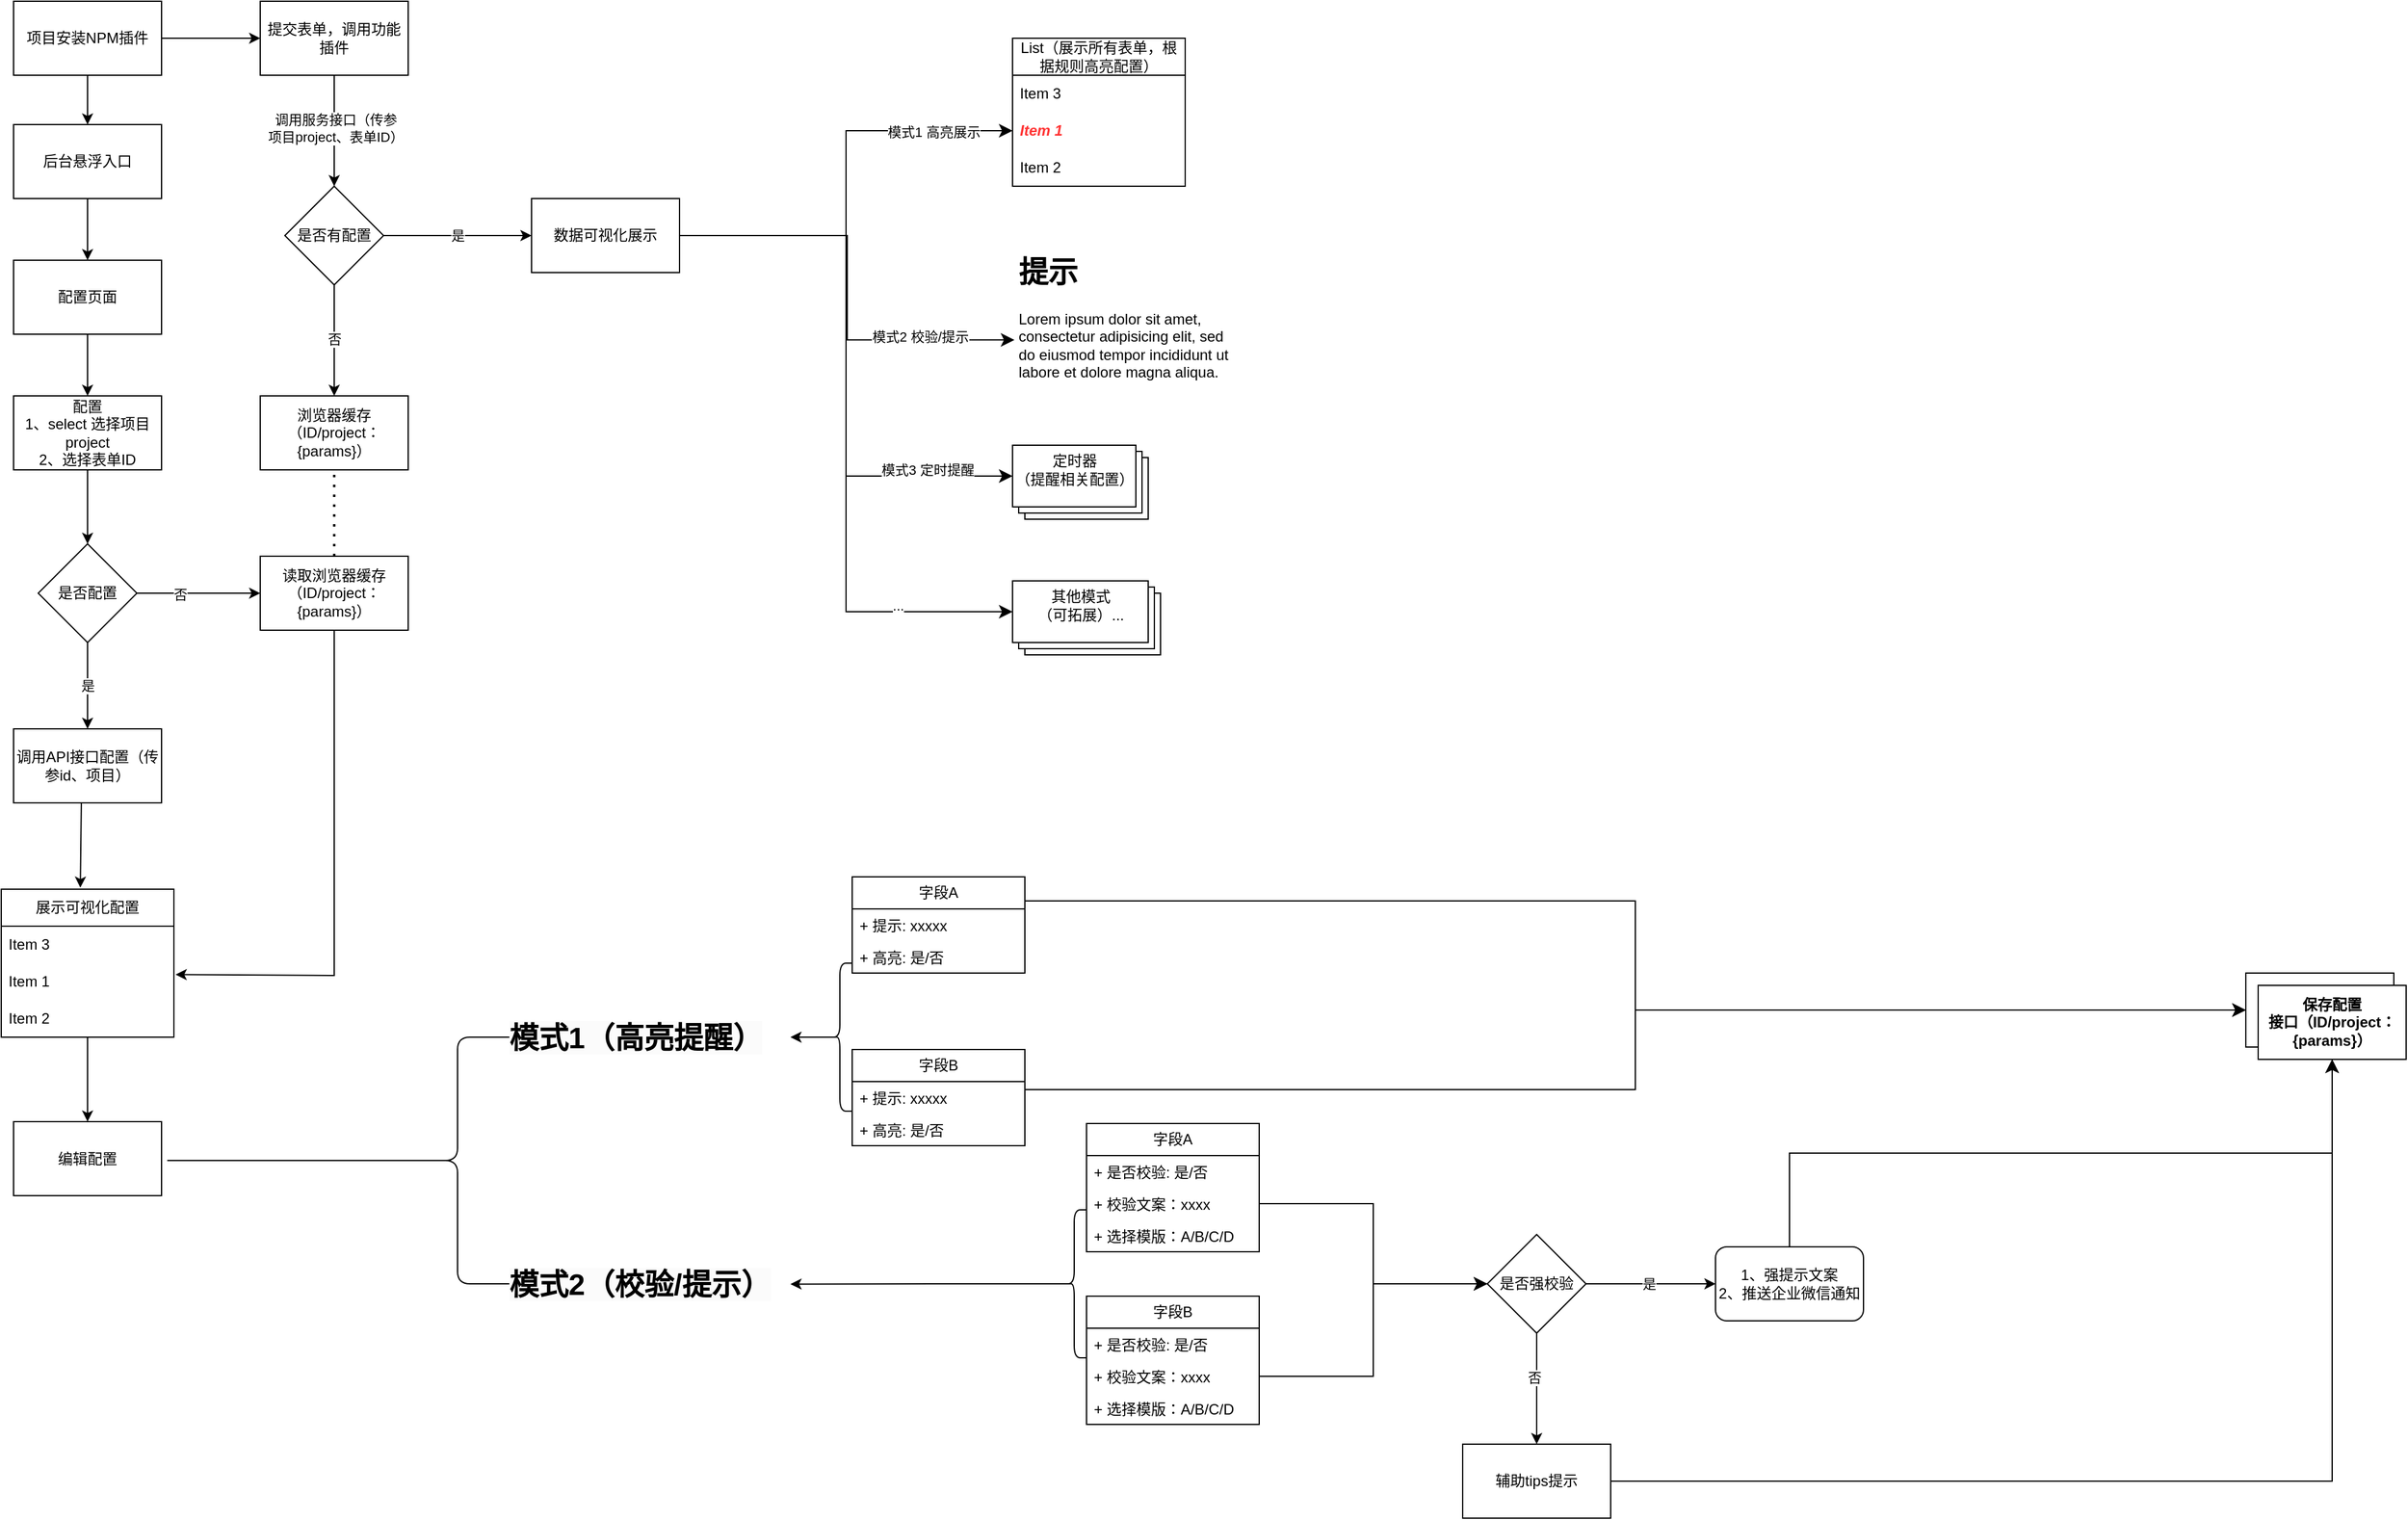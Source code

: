 <mxfile version="22.1.11" type="github">
  <diagram id="ozLqQikIr1xPODg6SU1Z" name="Page-1">
    <mxGraphModel dx="1886" dy="792" grid="1" gridSize="10" guides="1" tooltips="1" connect="1" arrows="1" fold="1" page="1" pageScale="1" pageWidth="850" pageHeight="1100" math="0" shadow="0">
      <root>
        <mxCell id="0" />
        <mxCell id="1" parent="0" />
        <mxCell id="3dB66GsX0v46Dn2yX4f1-1" value="提交表单，调用功能插件" style="rounded=0;whiteSpace=wrap;html=1;" vertex="1" parent="1">
          <mxGeometry x="280" y="40" width="120" height="60" as="geometry" />
        </mxCell>
        <mxCell id="3dB66GsX0v46Dn2yX4f1-4" value="项目安装NPM插件" style="rounded=0;whiteSpace=wrap;html=1;" vertex="1" parent="1">
          <mxGeometry x="80" y="40" width="120" height="60" as="geometry" />
        </mxCell>
        <mxCell id="3dB66GsX0v46Dn2yX4f1-7" value="数据可视化展示" style="rounded=0;whiteSpace=wrap;html=1;" vertex="1" parent="1">
          <mxGeometry x="500" y="200" width="120" height="60" as="geometry" />
        </mxCell>
        <mxCell id="3dB66GsX0v46Dn2yX4f1-15" value="List（展示所有表单，根据规则高亮配置）" style="swimlane;fontStyle=0;childLayout=stackLayout;horizontal=1;startSize=30;horizontalStack=0;resizeParent=1;resizeParentMax=0;resizeLast=0;collapsible=1;marginBottom=0;whiteSpace=wrap;html=1;" vertex="1" parent="1">
          <mxGeometry x="890" y="70" width="140" height="120" as="geometry" />
        </mxCell>
        <mxCell id="3dB66GsX0v46Dn2yX4f1-18" value="Item 3" style="text;strokeColor=none;fillColor=none;align=left;verticalAlign=middle;spacingLeft=4;spacingRight=4;overflow=hidden;points=[[0,0.5],[1,0.5]];portConstraint=eastwest;rotatable=0;whiteSpace=wrap;html=1;" vertex="1" parent="3dB66GsX0v46Dn2yX4f1-15">
          <mxGeometry y="30" width="140" height="30" as="geometry" />
        </mxCell>
        <mxCell id="3dB66GsX0v46Dn2yX4f1-16" value="&lt;b&gt;&lt;i&gt;&lt;font color=&quot;#ff3333&quot;&gt;Item 1&lt;/font&gt;&lt;/i&gt;&lt;/b&gt;" style="text;strokeColor=none;fillColor=none;align=left;verticalAlign=middle;spacingLeft=4;spacingRight=4;overflow=hidden;points=[[0,0.5],[1,0.5]];portConstraint=eastwest;rotatable=0;whiteSpace=wrap;html=1;" vertex="1" parent="3dB66GsX0v46Dn2yX4f1-15">
          <mxGeometry y="60" width="140" height="30" as="geometry" />
        </mxCell>
        <mxCell id="3dB66GsX0v46Dn2yX4f1-17" value="Item 2" style="text;strokeColor=none;fillColor=none;align=left;verticalAlign=middle;spacingLeft=4;spacingRight=4;overflow=hidden;points=[[0,0.5],[1,0.5]];portConstraint=eastwest;rotatable=0;whiteSpace=wrap;html=1;" vertex="1" parent="3dB66GsX0v46Dn2yX4f1-15">
          <mxGeometry y="90" width="140" height="30" as="geometry" />
        </mxCell>
        <mxCell id="3dB66GsX0v46Dn2yX4f1-21" value="是否配置" style="rhombus;whiteSpace=wrap;html=1;" vertex="1" parent="1">
          <mxGeometry x="100" y="480" width="80" height="80" as="geometry" />
        </mxCell>
        <mxCell id="3dB66GsX0v46Dn2yX4f1-22" value="后台悬浮入口" style="rounded=0;whiteSpace=wrap;html=1;" vertex="1" parent="1">
          <mxGeometry x="80" y="140" width="120" height="60" as="geometry" />
        </mxCell>
        <mxCell id="3dB66GsX0v46Dn2yX4f1-26" value="" style="endArrow=classic;html=1;rounded=0;exitX=0.5;exitY=1;exitDx=0;exitDy=0;entryX=0.5;entryY=0;entryDx=0;entryDy=0;" edge="1" parent="1" source="3dB66GsX0v46Dn2yX4f1-4" target="3dB66GsX0v46Dn2yX4f1-22">
          <mxGeometry width="50" height="50" relative="1" as="geometry">
            <mxPoint x="400" y="320" as="sourcePoint" />
            <mxPoint x="450" y="270" as="targetPoint" />
          </mxGeometry>
        </mxCell>
        <mxCell id="3dB66GsX0v46Dn2yX4f1-28" value="配置页面" style="rounded=0;whiteSpace=wrap;html=1;" vertex="1" parent="1">
          <mxGeometry x="80" y="250" width="120" height="60" as="geometry" />
        </mxCell>
        <mxCell id="3dB66GsX0v46Dn2yX4f1-29" value="" style="endArrow=classic;html=1;rounded=0;exitX=0.5;exitY=1;exitDx=0;exitDy=0;entryX=0.5;entryY=0;entryDx=0;entryDy=0;" edge="1" parent="1" source="3dB66GsX0v46Dn2yX4f1-22" target="3dB66GsX0v46Dn2yX4f1-28">
          <mxGeometry width="50" height="50" relative="1" as="geometry">
            <mxPoint x="400" y="320" as="sourcePoint" />
            <mxPoint x="450" y="270" as="targetPoint" />
          </mxGeometry>
        </mxCell>
        <mxCell id="3dB66GsX0v46Dn2yX4f1-30" value="配置&lt;br&gt;1、select 选择项目project&lt;br&gt;2、选择表单ID" style="rounded=0;whiteSpace=wrap;html=1;" vertex="1" parent="1">
          <mxGeometry x="80" y="360" width="120" height="60" as="geometry" />
        </mxCell>
        <mxCell id="3dB66GsX0v46Dn2yX4f1-31" value="" style="endArrow=classic;html=1;rounded=0;exitX=0.5;exitY=1;exitDx=0;exitDy=0;entryX=0.5;entryY=0;entryDx=0;entryDy=0;" edge="1" parent="1" source="3dB66GsX0v46Dn2yX4f1-28" target="3dB66GsX0v46Dn2yX4f1-30">
          <mxGeometry width="50" height="50" relative="1" as="geometry">
            <mxPoint x="400" y="320" as="sourcePoint" />
            <mxPoint x="450" y="270" as="targetPoint" />
          </mxGeometry>
        </mxCell>
        <mxCell id="3dB66GsX0v46Dn2yX4f1-32" value="" style="endArrow=classic;html=1;rounded=0;exitX=0.5;exitY=1;exitDx=0;exitDy=0;" edge="1" parent="1" source="3dB66GsX0v46Dn2yX4f1-30" target="3dB66GsX0v46Dn2yX4f1-21">
          <mxGeometry width="50" height="50" relative="1" as="geometry">
            <mxPoint x="400" y="320" as="sourcePoint" />
            <mxPoint x="450" y="270" as="targetPoint" />
          </mxGeometry>
        </mxCell>
        <mxCell id="3dB66GsX0v46Dn2yX4f1-34" value="展示可视化配置" style="swimlane;fontStyle=0;childLayout=stackLayout;horizontal=1;startSize=30;horizontalStack=0;resizeParent=1;resizeParentMax=0;resizeLast=0;collapsible=1;marginBottom=0;whiteSpace=wrap;html=1;" vertex="1" parent="1">
          <mxGeometry x="70" y="760" width="140" height="120" as="geometry" />
        </mxCell>
        <mxCell id="3dB66GsX0v46Dn2yX4f1-35" value="Item 3" style="text;strokeColor=none;fillColor=none;align=left;verticalAlign=middle;spacingLeft=4;spacingRight=4;overflow=hidden;points=[[0,0.5],[1,0.5]];portConstraint=eastwest;rotatable=0;whiteSpace=wrap;html=1;" vertex="1" parent="3dB66GsX0v46Dn2yX4f1-34">
          <mxGeometry y="30" width="140" height="30" as="geometry" />
        </mxCell>
        <mxCell id="3dB66GsX0v46Dn2yX4f1-36" value="Item 1" style="text;strokeColor=none;fillColor=none;align=left;verticalAlign=middle;spacingLeft=4;spacingRight=4;overflow=hidden;points=[[0,0.5],[1,0.5]];portConstraint=eastwest;rotatable=0;whiteSpace=wrap;html=1;" vertex="1" parent="3dB66GsX0v46Dn2yX4f1-34">
          <mxGeometry y="60" width="140" height="30" as="geometry" />
        </mxCell>
        <mxCell id="3dB66GsX0v46Dn2yX4f1-37" value="Item 2" style="text;strokeColor=none;fillColor=none;align=left;verticalAlign=middle;spacingLeft=4;spacingRight=4;overflow=hidden;points=[[0,0.5],[1,0.5]];portConstraint=eastwest;rotatable=0;whiteSpace=wrap;html=1;" vertex="1" parent="3dB66GsX0v46Dn2yX4f1-34">
          <mxGeometry y="90" width="140" height="30" as="geometry" />
        </mxCell>
        <mxCell id="3dB66GsX0v46Dn2yX4f1-43" value="" style="endArrow=classic;html=1;rounded=0;exitX=0.5;exitY=1;exitDx=0;exitDy=0;entryX=0.5;entryY=0;entryDx=0;entryDy=0;" edge="1" parent="1" source="3dB66GsX0v46Dn2yX4f1-21" target="3dB66GsX0v46Dn2yX4f1-48">
          <mxGeometry relative="1" as="geometry">
            <mxPoint x="370" y="490" as="sourcePoint" />
            <mxPoint x="470" y="490" as="targetPoint" />
          </mxGeometry>
        </mxCell>
        <mxCell id="3dB66GsX0v46Dn2yX4f1-44" value="是" style="edgeLabel;resizable=0;html=1;align=center;verticalAlign=middle;" connectable="0" vertex="1" parent="3dB66GsX0v46Dn2yX4f1-43">
          <mxGeometry relative="1" as="geometry" />
        </mxCell>
        <mxCell id="3dB66GsX0v46Dn2yX4f1-45" value="" style="endArrow=classic;html=1;rounded=0;exitX=1;exitY=0.5;exitDx=0;exitDy=0;entryX=0;entryY=0.5;entryDx=0;entryDy=0;" edge="1" parent="1" source="3dB66GsX0v46Dn2yX4f1-21" target="3dB66GsX0v46Dn2yX4f1-63">
          <mxGeometry relative="1" as="geometry">
            <mxPoint x="370" y="490" as="sourcePoint" />
            <mxPoint x="280" y="520" as="targetPoint" />
          </mxGeometry>
        </mxCell>
        <mxCell id="3dB66GsX0v46Dn2yX4f1-47" value="否" style="edgeLabel;html=1;align=center;verticalAlign=middle;resizable=0;points=[];" vertex="1" connectable="0" parent="3dB66GsX0v46Dn2yX4f1-45">
          <mxGeometry x="0.034" y="-1" relative="1" as="geometry">
            <mxPoint x="-17" as="offset" />
          </mxGeometry>
        </mxCell>
        <mxCell id="3dB66GsX0v46Dn2yX4f1-48" value="调用API接口配置（传参id、项目）" style="rounded=0;whiteSpace=wrap;html=1;" vertex="1" parent="1">
          <mxGeometry x="80" y="630" width="120" height="60" as="geometry" />
        </mxCell>
        <mxCell id="3dB66GsX0v46Dn2yX4f1-49" value="" style="endArrow=classic;html=1;rounded=0;exitX=0.458;exitY=0.994;exitDx=0;exitDy=0;exitPerimeter=0;entryX=0.458;entryY=-0.01;entryDx=0;entryDy=0;entryPerimeter=0;" edge="1" parent="1" source="3dB66GsX0v46Dn2yX4f1-48" target="3dB66GsX0v46Dn2yX4f1-34">
          <mxGeometry width="50" height="50" relative="1" as="geometry">
            <mxPoint x="340" y="820" as="sourcePoint" />
            <mxPoint x="390" y="770" as="targetPoint" />
          </mxGeometry>
        </mxCell>
        <mxCell id="3dB66GsX0v46Dn2yX4f1-50" value="" style="endArrow=classic;html=1;rounded=0;exitX=1;exitY=0.5;exitDx=0;exitDy=0;entryX=0;entryY=0.5;entryDx=0;entryDy=0;" edge="1" parent="1" source="3dB66GsX0v46Dn2yX4f1-4" target="3dB66GsX0v46Dn2yX4f1-1">
          <mxGeometry width="50" height="50" relative="1" as="geometry">
            <mxPoint x="210" y="80" as="sourcePoint" />
            <mxPoint x="260" y="30" as="targetPoint" />
          </mxGeometry>
        </mxCell>
        <mxCell id="3dB66GsX0v46Dn2yX4f1-51" value="是否有配置" style="rhombus;whiteSpace=wrap;html=1;" vertex="1" parent="1">
          <mxGeometry x="300" y="190" width="80" height="80" as="geometry" />
        </mxCell>
        <mxCell id="3dB66GsX0v46Dn2yX4f1-52" value="" style="endArrow=classic;html=1;rounded=0;exitX=0.5;exitY=1;exitDx=0;exitDy=0;entryX=0.5;entryY=0;entryDx=0;entryDy=0;" edge="1" parent="1" source="3dB66GsX0v46Dn2yX4f1-1" target="3dB66GsX0v46Dn2yX4f1-51">
          <mxGeometry relative="1" as="geometry">
            <mxPoint x="520" y="80" as="sourcePoint" />
            <mxPoint x="680" y="80" as="targetPoint" />
          </mxGeometry>
        </mxCell>
        <mxCell id="3dB66GsX0v46Dn2yX4f1-55" value="调用服务接口（传参&lt;br&gt;项目project、表单ID）" style="edgeLabel;html=1;align=center;verticalAlign=middle;resizable=0;points=[];" vertex="1" connectable="0" parent="3dB66GsX0v46Dn2yX4f1-52">
          <mxGeometry x="-0.056" y="1" relative="1" as="geometry">
            <mxPoint as="offset" />
          </mxGeometry>
        </mxCell>
        <mxCell id="3dB66GsX0v46Dn2yX4f1-56" value="浏览器缓存（ID/project：{params}）" style="rounded=0;whiteSpace=wrap;html=1;" vertex="1" parent="1">
          <mxGeometry x="280" y="360" width="120" height="60" as="geometry" />
        </mxCell>
        <mxCell id="3dB66GsX0v46Dn2yX4f1-57" value="" style="endArrow=classic;html=1;rounded=0;exitX=1;exitY=0.5;exitDx=0;exitDy=0;entryX=0;entryY=0.5;entryDx=0;entryDy=0;" edge="1" parent="1" source="3dB66GsX0v46Dn2yX4f1-51" target="3dB66GsX0v46Dn2yX4f1-7">
          <mxGeometry relative="1" as="geometry">
            <mxPoint x="550" y="260" as="sourcePoint" />
            <mxPoint x="650" y="260" as="targetPoint" />
          </mxGeometry>
        </mxCell>
        <mxCell id="3dB66GsX0v46Dn2yX4f1-58" value="是" style="edgeLabel;resizable=0;html=1;align=center;verticalAlign=middle;" connectable="0" vertex="1" parent="3dB66GsX0v46Dn2yX4f1-57">
          <mxGeometry relative="1" as="geometry" />
        </mxCell>
        <mxCell id="3dB66GsX0v46Dn2yX4f1-61" value="" style="endArrow=classic;html=1;rounded=0;exitX=0.5;exitY=1;exitDx=0;exitDy=0;entryX=0.5;entryY=0;entryDx=0;entryDy=0;" edge="1" parent="1" source="3dB66GsX0v46Dn2yX4f1-51" target="3dB66GsX0v46Dn2yX4f1-56">
          <mxGeometry width="50" height="50" relative="1" as="geometry">
            <mxPoint x="480" y="220" as="sourcePoint" />
            <mxPoint x="620" y="160" as="targetPoint" />
          </mxGeometry>
        </mxCell>
        <mxCell id="3dB66GsX0v46Dn2yX4f1-168" value="否" style="edgeLabel;html=1;align=center;verticalAlign=middle;resizable=0;points=[];" vertex="1" connectable="0" parent="3dB66GsX0v46Dn2yX4f1-61">
          <mxGeometry x="-0.032" relative="1" as="geometry">
            <mxPoint as="offset" />
          </mxGeometry>
        </mxCell>
        <mxCell id="3dB66GsX0v46Dn2yX4f1-63" value="读取浏览器缓存（ID/project：{params}）" style="rounded=0;whiteSpace=wrap;html=1;" vertex="1" parent="1">
          <mxGeometry x="280" y="490" width="120" height="60" as="geometry" />
        </mxCell>
        <mxCell id="3dB66GsX0v46Dn2yX4f1-64" value="" style="endArrow=none;dashed=1;html=1;dashPattern=1 3;strokeWidth=2;rounded=0;exitX=0.5;exitY=0;exitDx=0;exitDy=0;entryX=0.5;entryY=1;entryDx=0;entryDy=0;" edge="1" parent="1" source="3dB66GsX0v46Dn2yX4f1-63" target="3dB66GsX0v46Dn2yX4f1-56">
          <mxGeometry width="50" height="50" relative="1" as="geometry">
            <mxPoint x="580" y="430" as="sourcePoint" />
            <mxPoint x="630" y="380" as="targetPoint" />
          </mxGeometry>
        </mxCell>
        <mxCell id="3dB66GsX0v46Dn2yX4f1-65" value="" style="endArrow=classic;html=1;rounded=0;exitX=0.5;exitY=1;exitDx=0;exitDy=0;entryX=1.01;entryY=0.307;entryDx=0;entryDy=0;entryPerimeter=0;" edge="1" parent="1" source="3dB66GsX0v46Dn2yX4f1-63" target="3dB66GsX0v46Dn2yX4f1-36">
          <mxGeometry width="50" height="50" relative="1" as="geometry">
            <mxPoint x="580" y="590" as="sourcePoint" />
            <mxPoint x="340" y="810" as="targetPoint" />
            <Array as="points">
              <mxPoint x="340" y="830" />
            </Array>
          </mxGeometry>
        </mxCell>
        <mxCell id="3dB66GsX0v46Dn2yX4f1-66" value="" style="endArrow=classic;html=1;rounded=0;entryX=0.5;entryY=0;entryDx=0;entryDy=0;" edge="1" parent="1" target="3dB66GsX0v46Dn2yX4f1-68">
          <mxGeometry width="50" height="50" relative="1" as="geometry">
            <mxPoint x="140" y="880" as="sourcePoint" />
            <mxPoint x="450" y="850" as="targetPoint" />
          </mxGeometry>
        </mxCell>
        <mxCell id="3dB66GsX0v46Dn2yX4f1-68" value="编辑配置" style="rounded=0;whiteSpace=wrap;html=1;" vertex="1" parent="1">
          <mxGeometry x="80" y="948.5" width="120" height="60" as="geometry" />
        </mxCell>
        <mxCell id="3dB66GsX0v46Dn2yX4f1-71" value="字段A" style="swimlane;fontStyle=0;childLayout=stackLayout;horizontal=1;startSize=26;fillColor=none;horizontalStack=0;resizeParent=1;resizeParentMax=0;resizeLast=0;collapsible=1;marginBottom=0;whiteSpace=wrap;html=1;" vertex="1" parent="1">
          <mxGeometry x="760" y="750" width="140" height="78" as="geometry" />
        </mxCell>
        <mxCell id="3dB66GsX0v46Dn2yX4f1-72" value="+ 提示: xxxxx" style="text;strokeColor=none;fillColor=none;align=left;verticalAlign=top;spacingLeft=4;spacingRight=4;overflow=hidden;rotatable=0;points=[[0,0.5],[1,0.5]];portConstraint=eastwest;whiteSpace=wrap;html=1;" vertex="1" parent="3dB66GsX0v46Dn2yX4f1-71">
          <mxGeometry y="26" width="140" height="26" as="geometry" />
        </mxCell>
        <mxCell id="3dB66GsX0v46Dn2yX4f1-73" value="+ 高亮: 是/否" style="text;strokeColor=none;fillColor=none;align=left;verticalAlign=top;spacingLeft=4;spacingRight=4;overflow=hidden;rotatable=0;points=[[0,0.5],[1,0.5]];portConstraint=eastwest;whiteSpace=wrap;html=1;" vertex="1" parent="3dB66GsX0v46Dn2yX4f1-71">
          <mxGeometry y="52" width="140" height="26" as="geometry" />
        </mxCell>
        <mxCell id="3dB66GsX0v46Dn2yX4f1-89" value="" style="shape=curlyBracket;whiteSpace=wrap;html=1;rounded=1;labelPosition=left;verticalLabelPosition=middle;align=right;verticalAlign=middle;size=0.5;" vertex="1" parent="1">
          <mxGeometry x="200" y="880" width="480" height="200" as="geometry" />
        </mxCell>
        <mxCell id="3dB66GsX0v46Dn2yX4f1-106" value="&lt;span style=&quot;color: rgb(0, 0, 0); font-family: Helvetica; font-size: 24px; font-style: normal; font-variant-ligatures: normal; font-variant-caps: normal; font-weight: 700; letter-spacing: normal; orphans: 2; text-align: center; text-indent: 0px; text-transform: none; widows: 2; word-spacing: 0px; -webkit-text-stroke-width: 0px; background-color: rgb(251, 251, 251); text-decoration-thickness: initial; text-decoration-style: initial; text-decoration-color: initial; float: none; display: inline !important;&quot;&gt;模式1（高亮提醒）&lt;/span&gt;" style="text;whiteSpace=wrap;html=1;" vertex="1" parent="1">
          <mxGeometry x="480" y="860" width="240" height="50" as="geometry" />
        </mxCell>
        <mxCell id="3dB66GsX0v46Dn2yX4f1-107" value="字段B" style="swimlane;fontStyle=0;childLayout=stackLayout;horizontal=1;startSize=26;fillColor=none;horizontalStack=0;resizeParent=1;resizeParentMax=0;resizeLast=0;collapsible=1;marginBottom=0;whiteSpace=wrap;html=1;" vertex="1" parent="1">
          <mxGeometry x="760" y="890" width="140" height="78" as="geometry" />
        </mxCell>
        <mxCell id="3dB66GsX0v46Dn2yX4f1-108" value="+ 提示: xxxxx" style="text;strokeColor=none;fillColor=none;align=left;verticalAlign=top;spacingLeft=4;spacingRight=4;overflow=hidden;rotatable=0;points=[[0,0.5],[1,0.5]];portConstraint=eastwest;whiteSpace=wrap;html=1;" vertex="1" parent="3dB66GsX0v46Dn2yX4f1-107">
          <mxGeometry y="26" width="140" height="26" as="geometry" />
        </mxCell>
        <mxCell id="3dB66GsX0v46Dn2yX4f1-109" value="+ 高亮: 是/否" style="text;strokeColor=none;fillColor=none;align=left;verticalAlign=top;spacingLeft=4;spacingRight=4;overflow=hidden;rotatable=0;points=[[0,0.5],[1,0.5]];portConstraint=eastwest;whiteSpace=wrap;html=1;" vertex="1" parent="3dB66GsX0v46Dn2yX4f1-107">
          <mxGeometry y="52" width="140" height="26" as="geometry" />
        </mxCell>
        <mxCell id="3dB66GsX0v46Dn2yX4f1-116" value="" style="shape=curlyBracket;whiteSpace=wrap;html=1;rounded=1;labelPosition=left;verticalLabelPosition=middle;align=right;verticalAlign=middle;" vertex="1" parent="1">
          <mxGeometry x="740" y="820" width="20" height="120" as="geometry" />
        </mxCell>
        <mxCell id="3dB66GsX0v46Dn2yX4f1-128" style="edgeStyle=orthogonalEdgeStyle;rounded=0;orthogonalLoop=1;jettySize=auto;html=1;exitX=0.1;exitY=0.5;exitDx=0;exitDy=0;exitPerimeter=0;entryX=0.958;entryY=0.404;entryDx=0;entryDy=0;entryPerimeter=0;" edge="1" parent="1" source="3dB66GsX0v46Dn2yX4f1-116" target="3dB66GsX0v46Dn2yX4f1-106">
          <mxGeometry relative="1" as="geometry" />
        </mxCell>
        <mxCell id="3dB66GsX0v46Dn2yX4f1-129" value="字段A" style="swimlane;fontStyle=0;childLayout=stackLayout;horizontal=1;startSize=26;fillColor=none;horizontalStack=0;resizeParent=1;resizeParentMax=0;resizeLast=0;collapsible=1;marginBottom=0;whiteSpace=wrap;html=1;" vertex="1" parent="1">
          <mxGeometry x="950" y="950" width="140" height="104" as="geometry" />
        </mxCell>
        <mxCell id="3dB66GsX0v46Dn2yX4f1-130" value="+ 是否校验: 是/否" style="text;strokeColor=none;fillColor=none;align=left;verticalAlign=top;spacingLeft=4;spacingRight=4;overflow=hidden;rotatable=0;points=[[0,0.5],[1,0.5]];portConstraint=eastwest;whiteSpace=wrap;html=1;" vertex="1" parent="3dB66GsX0v46Dn2yX4f1-129">
          <mxGeometry y="26" width="140" height="26" as="geometry" />
        </mxCell>
        <mxCell id="3dB66GsX0v46Dn2yX4f1-131" value="+ 校验文案：xxxx" style="text;strokeColor=none;fillColor=none;align=left;verticalAlign=top;spacingLeft=4;spacingRight=4;overflow=hidden;rotatable=0;points=[[0,0.5],[1,0.5]];portConstraint=eastwest;whiteSpace=wrap;html=1;" vertex="1" parent="3dB66GsX0v46Dn2yX4f1-129">
          <mxGeometry y="52" width="140" height="26" as="geometry" />
        </mxCell>
        <mxCell id="3dB66GsX0v46Dn2yX4f1-140" value="+ 选择模版：A/B/C/D" style="text;strokeColor=none;fillColor=none;align=left;verticalAlign=top;spacingLeft=4;spacingRight=4;overflow=hidden;rotatable=0;points=[[0,0.5],[1,0.5]];portConstraint=eastwest;whiteSpace=wrap;html=1;" vertex="1" parent="3dB66GsX0v46Dn2yX4f1-129">
          <mxGeometry y="78" width="140" height="26" as="geometry" />
        </mxCell>
        <mxCell id="3dB66GsX0v46Dn2yX4f1-132" value="&lt;span style=&quot;color: rgb(0, 0, 0); font-family: Helvetica; font-size: 24px; font-style: normal; font-variant-ligatures: normal; font-variant-caps: normal; font-weight: 700; letter-spacing: normal; orphans: 2; text-align: center; text-indent: 0px; text-transform: none; widows: 2; word-spacing: 0px; -webkit-text-stroke-width: 0px; background-color: rgb(251, 251, 251); text-decoration-thickness: initial; text-decoration-style: initial; text-decoration-color: initial; float: none; display: inline !important;&quot;&gt;模式2（校验/提示）&lt;/span&gt;" style="text;whiteSpace=wrap;html=1;" vertex="1" parent="1">
          <mxGeometry x="480" y="1060" width="240" height="50" as="geometry" />
        </mxCell>
        <mxCell id="3dB66GsX0v46Dn2yX4f1-136" value="" style="shape=curlyBracket;whiteSpace=wrap;html=1;rounded=1;labelPosition=left;verticalLabelPosition=middle;align=right;verticalAlign=middle;" vertex="1" parent="1">
          <mxGeometry x="930" y="1020" width="20" height="120" as="geometry" />
        </mxCell>
        <mxCell id="3dB66GsX0v46Dn2yX4f1-137" style="edgeStyle=orthogonalEdgeStyle;rounded=0;orthogonalLoop=1;jettySize=auto;html=1;exitX=0.1;exitY=0.5;exitDx=0;exitDy=0;exitPerimeter=0;entryX=0.958;entryY=0.404;entryDx=0;entryDy=0;entryPerimeter=0;" edge="1" parent="1" source="3dB66GsX0v46Dn2yX4f1-136" target="3dB66GsX0v46Dn2yX4f1-132">
          <mxGeometry relative="1" as="geometry" />
        </mxCell>
        <mxCell id="3dB66GsX0v46Dn2yX4f1-142" value="字段B" style="swimlane;fontStyle=0;childLayout=stackLayout;horizontal=1;startSize=26;fillColor=none;horizontalStack=0;resizeParent=1;resizeParentMax=0;resizeLast=0;collapsible=1;marginBottom=0;whiteSpace=wrap;html=1;" vertex="1" parent="1">
          <mxGeometry x="950" y="1090" width="140" height="104" as="geometry" />
        </mxCell>
        <mxCell id="3dB66GsX0v46Dn2yX4f1-143" value="+ 是否校验: 是/否" style="text;strokeColor=none;fillColor=none;align=left;verticalAlign=top;spacingLeft=4;spacingRight=4;overflow=hidden;rotatable=0;points=[[0,0.5],[1,0.5]];portConstraint=eastwest;whiteSpace=wrap;html=1;" vertex="1" parent="3dB66GsX0v46Dn2yX4f1-142">
          <mxGeometry y="26" width="140" height="26" as="geometry" />
        </mxCell>
        <mxCell id="3dB66GsX0v46Dn2yX4f1-144" value="+ 校验文案：xxxx" style="text;strokeColor=none;fillColor=none;align=left;verticalAlign=top;spacingLeft=4;spacingRight=4;overflow=hidden;rotatable=0;points=[[0,0.5],[1,0.5]];portConstraint=eastwest;whiteSpace=wrap;html=1;" vertex="1" parent="3dB66GsX0v46Dn2yX4f1-142">
          <mxGeometry y="52" width="140" height="26" as="geometry" />
        </mxCell>
        <mxCell id="3dB66GsX0v46Dn2yX4f1-145" value="+ 选择模版：A/B/C/D" style="text;strokeColor=none;fillColor=none;align=left;verticalAlign=top;spacingLeft=4;spacingRight=4;overflow=hidden;rotatable=0;points=[[0,0.5],[1,0.5]];portConstraint=eastwest;whiteSpace=wrap;html=1;" vertex="1" parent="3dB66GsX0v46Dn2yX4f1-142">
          <mxGeometry y="78" width="140" height="26" as="geometry" />
        </mxCell>
        <mxCell id="3dB66GsX0v46Dn2yX4f1-146" value="保存配置" style="rounded=0;whiteSpace=wrap;html=1;" vertex="1" parent="1">
          <mxGeometry x="1890" y="828" width="120" height="60" as="geometry" />
        </mxCell>
        <mxCell id="3dB66GsX0v46Dn2yX4f1-147" value="" style="edgeStyle=elbowEdgeStyle;elbow=horizontal;endArrow=classic;html=1;curved=0;rounded=0;endSize=8;startSize=8;exitX=1;exitY=0.25;exitDx=0;exitDy=0;entryX=0;entryY=0.5;entryDx=0;entryDy=0;" edge="1" parent="1" source="3dB66GsX0v46Dn2yX4f1-71" target="3dB66GsX0v46Dn2yX4f1-146">
          <mxGeometry width="50" height="50" relative="1" as="geometry">
            <mxPoint x="850" y="920" as="sourcePoint" />
            <mxPoint x="900" y="870" as="targetPoint" />
          </mxGeometry>
        </mxCell>
        <mxCell id="3dB66GsX0v46Dn2yX4f1-148" value="" style="edgeStyle=elbowEdgeStyle;elbow=horizontal;endArrow=classic;html=1;curved=0;rounded=0;endSize=8;startSize=8;exitX=1.002;exitY=0.248;exitDx=0;exitDy=0;exitPerimeter=0;entryX=0;entryY=0.5;entryDx=0;entryDy=0;" edge="1" parent="1" source="3dB66GsX0v46Dn2yX4f1-108" target="3dB66GsX0v46Dn2yX4f1-146">
          <mxGeometry width="50" height="50" relative="1" as="geometry">
            <mxPoint x="910" y="779" as="sourcePoint" />
            <mxPoint x="1450" y="900" as="targetPoint" />
          </mxGeometry>
        </mxCell>
        <mxCell id="3dB66GsX0v46Dn2yX4f1-161" value="" style="edgeStyle=orthogonalEdgeStyle;rounded=0;orthogonalLoop=1;jettySize=auto;html=1;" edge="1" parent="1" source="3dB66GsX0v46Dn2yX4f1-152" target="3dB66GsX0v46Dn2yX4f1-160">
          <mxGeometry relative="1" as="geometry" />
        </mxCell>
        <mxCell id="3dB66GsX0v46Dn2yX4f1-162" value="是" style="edgeLabel;html=1;align=center;verticalAlign=middle;resizable=0;points=[];" vertex="1" connectable="0" parent="3dB66GsX0v46Dn2yX4f1-161">
          <mxGeometry x="-0.031" relative="1" as="geometry">
            <mxPoint as="offset" />
          </mxGeometry>
        </mxCell>
        <mxCell id="3dB66GsX0v46Dn2yX4f1-164" value="" style="edgeStyle=orthogonalEdgeStyle;rounded=0;orthogonalLoop=1;jettySize=auto;html=1;" edge="1" parent="1" source="3dB66GsX0v46Dn2yX4f1-152" target="3dB66GsX0v46Dn2yX4f1-163">
          <mxGeometry relative="1" as="geometry" />
        </mxCell>
        <mxCell id="3dB66GsX0v46Dn2yX4f1-165" value="否" style="edgeLabel;html=1;align=center;verticalAlign=middle;resizable=0;points=[];" vertex="1" connectable="0" parent="3dB66GsX0v46Dn2yX4f1-164">
          <mxGeometry x="-0.205" y="-2" relative="1" as="geometry">
            <mxPoint as="offset" />
          </mxGeometry>
        </mxCell>
        <mxCell id="3dB66GsX0v46Dn2yX4f1-152" value="是否强校验" style="rhombus;whiteSpace=wrap;html=1;" vertex="1" parent="1">
          <mxGeometry x="1275" y="1040" width="80" height="80" as="geometry" />
        </mxCell>
        <mxCell id="3dB66GsX0v46Dn2yX4f1-153" value="" style="edgeStyle=elbowEdgeStyle;elbow=horizontal;endArrow=classic;html=1;curved=0;rounded=0;endSize=8;startSize=8;exitX=1;exitY=0.5;exitDx=0;exitDy=0;entryX=0;entryY=0.5;entryDx=0;entryDy=0;" edge="1" parent="1" source="3dB66GsX0v46Dn2yX4f1-131" target="3dB66GsX0v46Dn2yX4f1-152">
          <mxGeometry width="50" height="50" relative="1" as="geometry">
            <mxPoint x="850" y="1030" as="sourcePoint" />
            <mxPoint x="1210" y="1080" as="targetPoint" />
          </mxGeometry>
        </mxCell>
        <mxCell id="3dB66GsX0v46Dn2yX4f1-154" value="保存配置&lt;br&gt;接口（ID/project：{params}）" style="rounded=0;whiteSpace=wrap;html=1;fontStyle=1" vertex="1" parent="1">
          <mxGeometry x="1900" y="838" width="120" height="60" as="geometry" />
        </mxCell>
        <mxCell id="3dB66GsX0v46Dn2yX4f1-156" value="" style="edgeStyle=elbowEdgeStyle;elbow=horizontal;endArrow=classic;html=1;curved=0;rounded=0;endSize=8;startSize=8;exitX=1;exitY=0.5;exitDx=0;exitDy=0;entryX=0;entryY=0.5;entryDx=0;entryDy=0;" edge="1" parent="1" source="3dB66GsX0v46Dn2yX4f1-144" target="3dB66GsX0v46Dn2yX4f1-152">
          <mxGeometry width="50" height="50" relative="1" as="geometry">
            <mxPoint x="1120" y="1160" as="sourcePoint" />
            <mxPoint x="1250" y="1225" as="targetPoint" />
          </mxGeometry>
        </mxCell>
        <mxCell id="3dB66GsX0v46Dn2yX4f1-160" value="1、强提示文案&lt;br&gt;2、推送企业微信通知" style="rounded=1;whiteSpace=wrap;html=1;" vertex="1" parent="1">
          <mxGeometry x="1460" y="1050" width="120" height="60" as="geometry" />
        </mxCell>
        <mxCell id="3dB66GsX0v46Dn2yX4f1-163" value="辅助tips提示" style="whiteSpace=wrap;html=1;" vertex="1" parent="1">
          <mxGeometry x="1255" y="1210" width="120" height="60" as="geometry" />
        </mxCell>
        <mxCell id="3dB66GsX0v46Dn2yX4f1-166" value="" style="edgeStyle=elbowEdgeStyle;elbow=vertical;endArrow=classic;html=1;curved=0;rounded=0;endSize=8;startSize=8;exitX=0.5;exitY=0;exitDx=0;exitDy=0;entryX=0.5;entryY=1;entryDx=0;entryDy=0;" edge="1" parent="1" source="3dB66GsX0v46Dn2yX4f1-160" target="3dB66GsX0v46Dn2yX4f1-154">
          <mxGeometry width="50" height="50" relative="1" as="geometry">
            <mxPoint x="1300" y="1030" as="sourcePoint" />
            <mxPoint x="1350" y="980" as="targetPoint" />
          </mxGeometry>
        </mxCell>
        <mxCell id="3dB66GsX0v46Dn2yX4f1-167" value="" style="edgeStyle=elbowEdgeStyle;elbow=vertical;endArrow=classic;html=1;curved=0;rounded=0;endSize=8;startSize=8;exitX=1;exitY=0.5;exitDx=0;exitDy=0;entryX=0.5;entryY=1;entryDx=0;entryDy=0;" edge="1" parent="1" source="3dB66GsX0v46Dn2yX4f1-163" target="3dB66GsX0v46Dn2yX4f1-154">
          <mxGeometry width="50" height="50" relative="1" as="geometry">
            <mxPoint x="1430" y="1310" as="sourcePoint" />
            <mxPoint x="1480" y="1260" as="targetPoint" />
            <Array as="points">
              <mxPoint x="1970" y="1240" />
            </Array>
          </mxGeometry>
        </mxCell>
        <mxCell id="3dB66GsX0v46Dn2yX4f1-169" value="" style="edgeStyle=elbowEdgeStyle;elbow=horizontal;endArrow=classic;html=1;curved=0;rounded=0;endSize=8;startSize=8;entryX=0;entryY=0.5;entryDx=0;entryDy=0;" edge="1" parent="1" source="3dB66GsX0v46Dn2yX4f1-7" target="3dB66GsX0v46Dn2yX4f1-16">
          <mxGeometry width="50" height="50" relative="1" as="geometry">
            <mxPoint x="840" y="330" as="sourcePoint" />
            <mxPoint x="890" y="280" as="targetPoint" />
          </mxGeometry>
        </mxCell>
        <mxCell id="3dB66GsX0v46Dn2yX4f1-172" value="模式1 高亮展示&lt;br&gt;" style="edgeLabel;html=1;align=center;verticalAlign=middle;resizable=0;points=[];" vertex="1" connectable="0" parent="3dB66GsX0v46Dn2yX4f1-169">
          <mxGeometry x="0.637" y="-1" relative="1" as="geometry">
            <mxPoint as="offset" />
          </mxGeometry>
        </mxCell>
        <mxCell id="3dB66GsX0v46Dn2yX4f1-170" value="" style="edgeStyle=elbowEdgeStyle;elbow=horizontal;endArrow=classic;html=1;curved=0;rounded=0;endSize=8;startSize=8;exitX=1;exitY=0.5;exitDx=0;exitDy=0;entryX=0.008;entryY=0.622;entryDx=0;entryDy=0;entryPerimeter=0;" edge="1" parent="1" source="3dB66GsX0v46Dn2yX4f1-7" target="3dB66GsX0v46Dn2yX4f1-179">
          <mxGeometry width="50" height="50" relative="1" as="geometry">
            <mxPoint x="690" y="415" as="sourcePoint" />
            <mxPoint x="890" y="315" as="targetPoint" />
          </mxGeometry>
        </mxCell>
        <mxCell id="3dB66GsX0v46Dn2yX4f1-173" value="模式2 校验/提示" style="edgeLabel;html=1;align=center;verticalAlign=middle;resizable=0;points=[];" vertex="1" connectable="0" parent="3dB66GsX0v46Dn2yX4f1-170">
          <mxGeometry x="0.567" y="3" relative="1" as="geometry">
            <mxPoint as="offset" />
          </mxGeometry>
        </mxCell>
        <mxCell id="3dB66GsX0v46Dn2yX4f1-179" value="&lt;h1&gt;提示&lt;/h1&gt;&lt;p&gt;Lorem ipsum dolor sit amet, consectetur adipisicing elit, sed do eiusmod tempor incididunt ut labore et dolore magna aliqua.&lt;/p&gt;" style="text;html=1;strokeColor=none;fillColor=none;spacing=5;spacingTop=-20;whiteSpace=wrap;overflow=hidden;rounded=0;" vertex="1" parent="1">
          <mxGeometry x="890" y="240" width="190" height="120" as="geometry" />
        </mxCell>
        <mxCell id="3dB66GsX0v46Dn2yX4f1-181" value="" style="edgeStyle=elbowEdgeStyle;elbow=horizontal;endArrow=classic;html=1;curved=0;rounded=0;endSize=8;startSize=8;exitX=1;exitY=0.5;exitDx=0;exitDy=0;entryX=0;entryY=0;entryDx=0;entryDy=25.0;entryPerimeter=0;" edge="1" parent="1" source="3dB66GsX0v46Dn2yX4f1-7" target="3dB66GsX0v46Dn2yX4f1-184">
          <mxGeometry width="50" height="50" relative="1" as="geometry">
            <mxPoint x="630" y="240" as="sourcePoint" />
            <mxPoint x="870" y="430" as="targetPoint" />
          </mxGeometry>
        </mxCell>
        <mxCell id="3dB66GsX0v46Dn2yX4f1-182" value="模式3 定时提醒" style="edgeLabel;html=1;align=center;verticalAlign=middle;resizable=0;points=[];" vertex="1" connectable="0" parent="3dB66GsX0v46Dn2yX4f1-181">
          <mxGeometry x="0.567" y="3" relative="1" as="geometry">
            <mxPoint x="31" y="-2" as="offset" />
          </mxGeometry>
        </mxCell>
        <mxCell id="3dB66GsX0v46Dn2yX4f1-184" value="" style="verticalLabelPosition=bottom;verticalAlign=top;html=1;shape=mxgraph.basic.layered_rect;dx=10;outlineConnect=0;whiteSpace=wrap;" vertex="1" parent="1">
          <mxGeometry x="890" y="400" width="110" height="60" as="geometry" />
        </mxCell>
        <mxCell id="3dB66GsX0v46Dn2yX4f1-185" value="定时器&lt;br&gt;（提醒相关配置）" style="text;html=1;align=center;verticalAlign=middle;resizable=0;points=[];autosize=1;strokeColor=none;fillColor=none;" vertex="1" parent="1">
          <mxGeometry x="880" y="400" width="120" height="40" as="geometry" />
        </mxCell>
        <mxCell id="3dB66GsX0v46Dn2yX4f1-187" value="" style="edgeStyle=elbowEdgeStyle;elbow=horizontal;endArrow=classic;html=1;curved=0;rounded=0;endSize=8;startSize=8;exitX=1;exitY=0.5;exitDx=0;exitDy=0;entryX=0;entryY=0;entryDx=0;entryDy=25.0;entryPerimeter=0;" edge="1" parent="1" source="3dB66GsX0v46Dn2yX4f1-7" target="3dB66GsX0v46Dn2yX4f1-189">
          <mxGeometry width="50" height="50" relative="1" as="geometry">
            <mxPoint x="630" y="240" as="sourcePoint" />
            <mxPoint x="890" y="540" as="targetPoint" />
          </mxGeometry>
        </mxCell>
        <mxCell id="3dB66GsX0v46Dn2yX4f1-188" value="..." style="edgeLabel;html=1;align=center;verticalAlign=middle;resizable=0;points=[];" vertex="1" connectable="0" parent="3dB66GsX0v46Dn2yX4f1-187">
          <mxGeometry x="0.567" y="3" relative="1" as="geometry">
            <mxPoint x="31" y="-2" as="offset" />
          </mxGeometry>
        </mxCell>
        <mxCell id="3dB66GsX0v46Dn2yX4f1-189" value="" style="verticalLabelPosition=bottom;verticalAlign=top;html=1;shape=mxgraph.basic.layered_rect;dx=10;outlineConnect=0;whiteSpace=wrap;" vertex="1" parent="1">
          <mxGeometry x="890" y="510" width="120" height="60" as="geometry" />
        </mxCell>
        <mxCell id="3dB66GsX0v46Dn2yX4f1-190" value="其他模式&lt;br&gt;（可拓展）..." style="text;html=1;align=center;verticalAlign=middle;resizable=0;points=[];autosize=1;strokeColor=none;fillColor=none;" vertex="1" parent="1">
          <mxGeometry x="900" y="510" width="90" height="40" as="geometry" />
        </mxCell>
      </root>
    </mxGraphModel>
  </diagram>
</mxfile>
